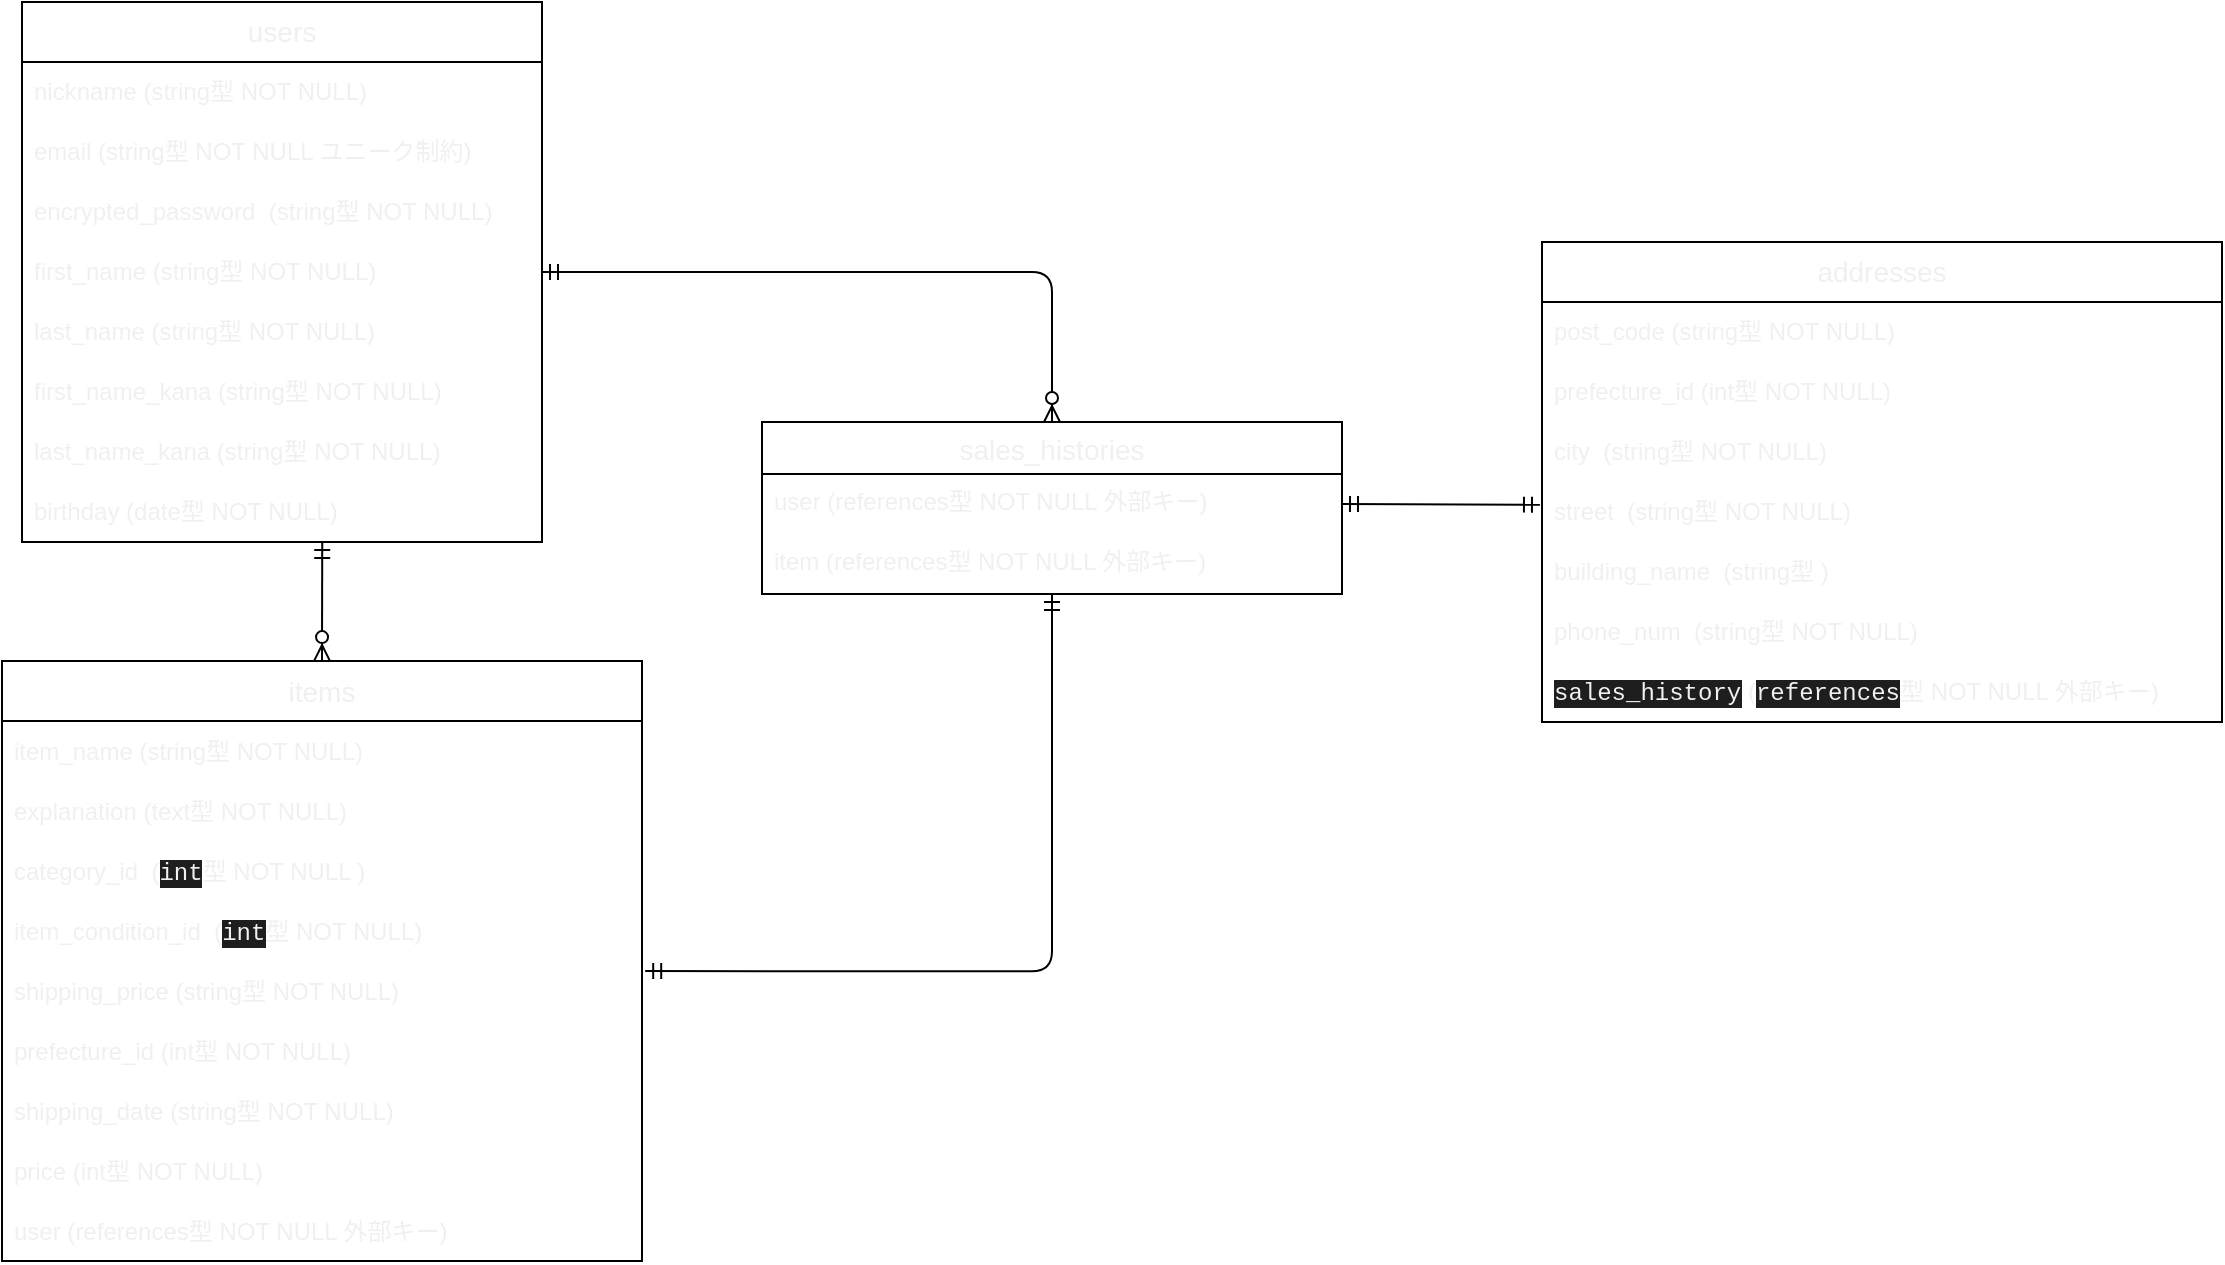 <mxfile>
    <diagram id="2JOnac3cLkm2V2njsAWX" name="Page-1">
        <mxGraphModel dx="1179" dy="827" grid="1" gridSize="10" guides="1" tooltips="1" connect="1" arrows="1" fold="1" page="1" pageScale="1" pageWidth="1654" pageHeight="1169" math="0" shadow="0">
            <root>
                <mxCell id="0"/>
                <mxCell id="1" parent="0"/>
                <mxCell id="30mw-3qFhg8Q6IXHA27u-4" value="&lt;font style=&quot;font-size: 14px;&quot;&gt;users&lt;/font&gt;" style="swimlane;fontStyle=0;childLayout=stackLayout;horizontal=1;startSize=30;horizontalStack=0;resizeParent=1;resizeParentMax=0;resizeLast=0;collapsible=1;marginBottom=0;whiteSpace=wrap;html=1;fontColor=#F0F0F0;" vertex="1" parent="1">
                    <mxGeometry x="450" y="180" width="260" height="270" as="geometry">
                        <mxRectangle x="30" y="310" width="80" height="30" as="alternateBounds"/>
                    </mxGeometry>
                </mxCell>
                <mxCell id="30mw-3qFhg8Q6IXHA27u-5" value="nickname&amp;nbsp;(string型 NOT NULL)" style="text;strokeColor=none;fillColor=none;align=left;verticalAlign=middle;spacingLeft=4;spacingRight=4;overflow=hidden;points=[[0,0.5],[1,0.5]];portConstraint=eastwest;rotatable=0;whiteSpace=wrap;html=1;fontColor=#F0F0F0;" vertex="1" parent="30mw-3qFhg8Q6IXHA27u-4">
                    <mxGeometry y="30" width="260" height="30" as="geometry"/>
                </mxCell>
                <mxCell id="30mw-3qFhg8Q6IXHA27u-6" value="email&amp;nbsp;(string型 NOT NULL ユニーク制約)" style="text;strokeColor=none;fillColor=none;align=left;verticalAlign=middle;spacingLeft=4;spacingRight=4;overflow=hidden;points=[[0,0.5],[1,0.5]];portConstraint=eastwest;rotatable=0;whiteSpace=wrap;html=1;fontColor=#F0F0F0;" vertex="1" parent="30mw-3qFhg8Q6IXHA27u-4">
                    <mxGeometry y="60" width="260" height="30" as="geometry"/>
                </mxCell>
                <mxCell id="30mw-3qFhg8Q6IXHA27u-7" value="encrypted_password&amp;nbsp;&amp;nbsp;(string型 NOT NULL)" style="text;strokeColor=none;fillColor=none;align=left;verticalAlign=middle;spacingLeft=4;spacingRight=4;overflow=hidden;points=[[0,0.5],[1,0.5]];portConstraint=eastwest;rotatable=0;whiteSpace=wrap;html=1;fontColor=#F0F0F0;" vertex="1" parent="30mw-3qFhg8Q6IXHA27u-4">
                    <mxGeometry y="90" width="260" height="30" as="geometry"/>
                </mxCell>
                <mxCell id="30mw-3qFhg8Q6IXHA27u-18" value="first_name&amp;nbsp;(string型 NOT NULL)" style="text;strokeColor=none;fillColor=none;align=left;verticalAlign=middle;spacingLeft=4;spacingRight=4;overflow=hidden;points=[[0,0.5],[1,0.5]];portConstraint=eastwest;rotatable=0;whiteSpace=wrap;html=1;fontColor=#F0F0F0;" vertex="1" parent="30mw-3qFhg8Q6IXHA27u-4">
                    <mxGeometry y="120" width="260" height="30" as="geometry"/>
                </mxCell>
                <mxCell id="30mw-3qFhg8Q6IXHA27u-17" value="last_name&amp;nbsp;(string型 NOT NULL)" style="text;strokeColor=none;fillColor=none;align=left;verticalAlign=middle;spacingLeft=4;spacingRight=4;overflow=hidden;points=[[0,0.5],[1,0.5]];portConstraint=eastwest;rotatable=0;whiteSpace=wrap;html=1;fontColor=#F0F0F0;" vertex="1" parent="30mw-3qFhg8Q6IXHA27u-4">
                    <mxGeometry y="150" width="260" height="30" as="geometry"/>
                </mxCell>
                <mxCell id="30mw-3qFhg8Q6IXHA27u-16" value="first_name_kana&amp;nbsp;(string型 NOT NULL)" style="text;strokeColor=none;fillColor=none;align=left;verticalAlign=middle;spacingLeft=4;spacingRight=4;overflow=hidden;points=[[0,0.5],[1,0.5]];portConstraint=eastwest;rotatable=0;whiteSpace=wrap;html=1;fontColor=#F0F0F0;" vertex="1" parent="30mw-3qFhg8Q6IXHA27u-4">
                    <mxGeometry y="180" width="260" height="30" as="geometry"/>
                </mxCell>
                <mxCell id="30mw-3qFhg8Q6IXHA27u-14" value="last_name_kana&amp;nbsp;(string型 NOT NULL)" style="text;strokeColor=none;fillColor=none;align=left;verticalAlign=middle;spacingLeft=4;spacingRight=4;overflow=hidden;points=[[0,0.5],[1,0.5]];portConstraint=eastwest;rotatable=0;whiteSpace=wrap;html=1;fontColor=#F0F0F0;" vertex="1" parent="30mw-3qFhg8Q6IXHA27u-4">
                    <mxGeometry y="210" width="260" height="30" as="geometry"/>
                </mxCell>
                <mxCell id="30mw-3qFhg8Q6IXHA27u-13" value="birthday&amp;nbsp;(date型 NOT NULL)" style="text;strokeColor=none;fillColor=none;align=left;verticalAlign=middle;spacingLeft=4;spacingRight=4;overflow=hidden;points=[[0,0.5],[1,0.5]];portConstraint=eastwest;rotatable=0;whiteSpace=wrap;html=1;fontColor=#F0F0F0;" vertex="1" parent="30mw-3qFhg8Q6IXHA27u-4">
                    <mxGeometry y="240" width="260" height="30" as="geometry"/>
                </mxCell>
                <mxCell id="30mw-3qFhg8Q6IXHA27u-42" value="&lt;font style=&quot;font-size: 14px;&quot;&gt;addresses&lt;/font&gt;" style="swimlane;fontStyle=0;childLayout=stackLayout;horizontal=1;startSize=30;horizontalStack=0;resizeParent=1;resizeParentMax=0;resizeLast=0;collapsible=1;marginBottom=0;whiteSpace=wrap;html=1;fontColor=#F0F0F0;" vertex="1" parent="1">
                    <mxGeometry x="1210" y="300" width="340" height="240" as="geometry"/>
                </mxCell>
                <mxCell id="30mw-3qFhg8Q6IXHA27u-43" value="post_code (string型 NOT NULL)" style="text;strokeColor=none;fillColor=none;align=left;verticalAlign=middle;spacingLeft=4;spacingRight=4;overflow=hidden;points=[[0,0.5],[1,0.5]];portConstraint=eastwest;rotatable=0;whiteSpace=wrap;html=1;fontColor=#F0F0F0;" vertex="1" parent="30mw-3qFhg8Q6IXHA27u-42">
                    <mxGeometry y="30" width="340" height="30" as="geometry"/>
                </mxCell>
                <mxCell id="30mw-3qFhg8Q6IXHA27u-44" value="prefecture_id (int型 NOT NULL)" style="text;strokeColor=none;fillColor=none;align=left;verticalAlign=middle;spacingLeft=4;spacingRight=4;overflow=hidden;points=[[0,0.5],[1,0.5]];portConstraint=eastwest;rotatable=0;whiteSpace=wrap;html=1;fontColor=#F0F0F0;" vertex="1" parent="30mw-3qFhg8Q6IXHA27u-42">
                    <mxGeometry y="60" width="340" height="30" as="geometry"/>
                </mxCell>
                <mxCell id="30mw-3qFhg8Q6IXHA27u-45" value="city&amp;nbsp;&amp;nbsp;(string型 NOT NULL)" style="text;strokeColor=none;fillColor=none;align=left;verticalAlign=middle;spacingLeft=4;spacingRight=4;overflow=hidden;points=[[0,0.5],[1,0.5]];portConstraint=eastwest;rotatable=0;whiteSpace=wrap;html=1;fontColor=#F0F0F0;" vertex="1" parent="30mw-3qFhg8Q6IXHA27u-42">
                    <mxGeometry y="90" width="340" height="30" as="geometry"/>
                </mxCell>
                <mxCell id="30mw-3qFhg8Q6IXHA27u-46" value="street&amp;nbsp;&amp;nbsp;(string型 NOT NULL)" style="text;strokeColor=none;fillColor=none;align=left;verticalAlign=middle;spacingLeft=4;spacingRight=4;overflow=hidden;points=[[0,0.5],[1,0.5]];portConstraint=eastwest;rotatable=0;whiteSpace=wrap;html=1;fontColor=#F0F0F0;" vertex="1" parent="30mw-3qFhg8Q6IXHA27u-42">
                    <mxGeometry y="120" width="340" height="30" as="geometry"/>
                </mxCell>
                <mxCell id="30mw-3qFhg8Q6IXHA27u-47" value="building_name&amp;nbsp; (string型 )" style="text;strokeColor=none;fillColor=none;align=left;verticalAlign=middle;spacingLeft=4;spacingRight=4;overflow=hidden;points=[[0,0.5],[1,0.5]];portConstraint=eastwest;rotatable=0;whiteSpace=wrap;html=1;fontColor=#F0F0F0;" vertex="1" parent="30mw-3qFhg8Q6IXHA27u-42">
                    <mxGeometry y="150" width="340" height="30" as="geometry"/>
                </mxCell>
                <mxCell id="30mw-3qFhg8Q6IXHA27u-48" value="phone_num&amp;nbsp; (string&lt;span style=&quot;background-color: initial;&quot;&gt;型 NOT NULL)&lt;/span&gt;" style="text;strokeColor=none;fillColor=none;align=left;verticalAlign=middle;spacingLeft=4;spacingRight=4;overflow=hidden;points=[[0,0.5],[1,0.5]];portConstraint=eastwest;rotatable=0;whiteSpace=wrap;html=1;fontColor=#F0F0F0;" vertex="1" parent="30mw-3qFhg8Q6IXHA27u-42">
                    <mxGeometry y="180" width="340" height="30" as="geometry"/>
                </mxCell>
                <mxCell id="30mw-3qFhg8Q6IXHA27u-51" value="&lt;font&gt;&lt;span style=&quot;background-color: rgb(30, 30, 30); font-family: Menlo, Monaco, &amp;quot;Courier New&amp;quot;, monospace;&quot;&gt;sales_history&lt;/span&gt;&amp;nbsp;(&lt;span style=&quot;background-color: rgb(30, 30, 30); font-family: Menlo, Monaco, &amp;quot;Courier New&amp;quot;, monospace;&quot;&gt;references&lt;/span&gt;&lt;span style=&quot;background-color: initial;&quot;&gt;型 NOT NULL 外部キー)&lt;/span&gt;&lt;/font&gt;" style="text;strokeColor=none;fillColor=none;align=left;verticalAlign=middle;spacingLeft=4;spacingRight=4;overflow=hidden;points=[[0,0.5],[1,0.5]];portConstraint=eastwest;rotatable=0;whiteSpace=wrap;html=1;fontColor=#F0F0F0;" vertex="1" parent="30mw-3qFhg8Q6IXHA27u-42">
                    <mxGeometry y="210" width="340" height="30" as="geometry"/>
                </mxCell>
                <mxCell id="30mw-3qFhg8Q6IXHA27u-20" value="&lt;font style=&quot;font-size: 14px;&quot;&gt;items&lt;/font&gt;" style="swimlane;fontStyle=0;childLayout=stackLayout;horizontal=1;startSize=30;horizontalStack=0;resizeParent=1;resizeParentMax=0;resizeLast=0;collapsible=1;marginBottom=0;whiteSpace=wrap;html=1;fontColor=#F0F0F0;" vertex="1" parent="1">
                    <mxGeometry x="440" y="509.55" width="320" height="300" as="geometry"/>
                </mxCell>
                <mxCell id="30mw-3qFhg8Q6IXHA27u-22" value="item_name&amp;nbsp;(string型 NOT NULL)" style="text;strokeColor=none;fillColor=none;align=left;verticalAlign=middle;spacingLeft=4;spacingRight=4;overflow=hidden;points=[[0,0.5],[1,0.5]];portConstraint=eastwest;rotatable=0;whiteSpace=wrap;html=1;fontColor=#F0F0F0;" vertex="1" parent="30mw-3qFhg8Q6IXHA27u-20">
                    <mxGeometry y="30" width="320" height="30" as="geometry"/>
                </mxCell>
                <mxCell id="30mw-3qFhg8Q6IXHA27u-28" value="explanation (text型 NOT NULL)" style="text;strokeColor=none;fillColor=none;align=left;verticalAlign=middle;spacingLeft=4;spacingRight=4;overflow=hidden;points=[[0,0.5],[1,0.5]];portConstraint=eastwest;rotatable=0;whiteSpace=wrap;html=1;fontColor=#F0F0F0;" vertex="1" parent="30mw-3qFhg8Q6IXHA27u-20">
                    <mxGeometry y="60" width="320" height="30" as="geometry"/>
                </mxCell>
                <mxCell id="30mw-3qFhg8Q6IXHA27u-29" value="category_id&amp;nbsp;&amp;nbsp;(&lt;span style=&quot;background-color: rgb(30, 30, 30); font-family: Menlo, Monaco, &amp;quot;Courier New&amp;quot;, monospace;&quot;&gt;int&lt;/span&gt;&lt;span style=&quot;background-color: initial;&quot;&gt;型 NOT NULL )&lt;/span&gt;" style="text;strokeColor=none;fillColor=none;align=left;verticalAlign=middle;spacingLeft=4;spacingRight=4;overflow=hidden;points=[[0,0.5],[1,0.5]];portConstraint=eastwest;rotatable=0;whiteSpace=wrap;html=1;fontColor=#F0F0F0;" vertex="1" parent="30mw-3qFhg8Q6IXHA27u-20">
                    <mxGeometry y="90" width="320" height="30" as="geometry"/>
                </mxCell>
                <mxCell id="30mw-3qFhg8Q6IXHA27u-27" value="item_condition_id&amp;nbsp;&amp;nbsp;(&lt;span style=&quot;background-color: rgb(30, 30, 30); font-family: Menlo, Monaco, &amp;quot;Courier New&amp;quot;, monospace;&quot;&gt;int&lt;/span&gt;&lt;span style=&quot;background-color: initial;&quot;&gt;型 NOT NULL)&lt;/span&gt;" style="text;strokeColor=none;fillColor=none;align=left;verticalAlign=middle;spacingLeft=4;spacingRight=4;overflow=hidden;points=[[0,0.5],[1,0.5]];portConstraint=eastwest;rotatable=0;whiteSpace=wrap;html=1;fontColor=#F0F0F0;" vertex="1" parent="30mw-3qFhg8Q6IXHA27u-20">
                    <mxGeometry y="120" width="320" height="30" as="geometry"/>
                </mxCell>
                <mxCell id="30mw-3qFhg8Q6IXHA27u-26" value="shipping_price&amp;nbsp;(string型 NOT NULL)" style="text;strokeColor=none;fillColor=none;align=left;verticalAlign=middle;spacingLeft=4;spacingRight=4;overflow=hidden;points=[[0,0.5],[1,0.5]];portConstraint=eastwest;rotatable=0;whiteSpace=wrap;html=1;fontColor=#F0F0F0;" vertex="1" parent="30mw-3qFhg8Q6IXHA27u-20">
                    <mxGeometry y="150" width="320" height="30" as="geometry"/>
                </mxCell>
                <mxCell id="30mw-3qFhg8Q6IXHA27u-25" value="prefecture_id (int型 NOT NULL)" style="text;strokeColor=none;fillColor=none;align=left;verticalAlign=middle;spacingLeft=4;spacingRight=4;overflow=hidden;points=[[0,0.5],[1,0.5]];portConstraint=eastwest;rotatable=0;whiteSpace=wrap;html=1;fontColor=#F0F0F0;" vertex="1" parent="30mw-3qFhg8Q6IXHA27u-20">
                    <mxGeometry y="180" width="320" height="30" as="geometry"/>
                </mxCell>
                <mxCell id="30mw-3qFhg8Q6IXHA27u-24" value="shipping_date&amp;nbsp;(string型 NOT NULL)" style="text;strokeColor=none;fillColor=none;align=left;verticalAlign=middle;spacingLeft=4;spacingRight=4;overflow=hidden;points=[[0,0.5],[1,0.5]];portConstraint=eastwest;rotatable=0;whiteSpace=wrap;html=1;fontColor=#F0F0F0;" vertex="1" parent="30mw-3qFhg8Q6IXHA27u-20">
                    <mxGeometry y="210" width="320" height="30" as="geometry"/>
                </mxCell>
                <mxCell id="30mw-3qFhg8Q6IXHA27u-30" value="price&amp;nbsp;(int型 NOT NULL)" style="text;strokeColor=none;fillColor=none;align=left;verticalAlign=middle;spacingLeft=4;spacingRight=4;overflow=hidden;points=[[0,0.5],[1,0.5]];portConstraint=eastwest;rotatable=0;whiteSpace=wrap;html=1;fontColor=#F0F0F0;" vertex="1" parent="30mw-3qFhg8Q6IXHA27u-20">
                    <mxGeometry y="240" width="320" height="30" as="geometry"/>
                </mxCell>
                <mxCell id="30mw-3qFhg8Q6IXHA27u-542" value="user (&lt;span style=&quot;&quot;&gt;references&lt;/span&gt;&lt;span style=&quot;background-color: initial;&quot;&gt;型 NOT NULL 外部キー)&lt;/span&gt;" style="text;strokeColor=none;fillColor=none;align=left;verticalAlign=middle;spacingLeft=4;spacingRight=4;overflow=hidden;points=[[0,0.5],[1,0.5]];portConstraint=eastwest;rotatable=0;whiteSpace=wrap;html=1;fontColor=#F0F0F0;" vertex="1" parent="30mw-3qFhg8Q6IXHA27u-20">
                    <mxGeometry y="270" width="320" height="30" as="geometry"/>
                </mxCell>
                <mxCell id="30mw-3qFhg8Q6IXHA27u-97" value="" style="fontSize=12;html=1;endArrow=ERzeroToMany;startArrow=ERmandOne;exitX=0.462;exitY=1.01;exitDx=0;exitDy=0;exitPerimeter=0;entryX=0.5;entryY=0;entryDx=0;entryDy=0;fontColor=#F0F0F0;" edge="1" parent="1" target="30mw-3qFhg8Q6IXHA27u-20">
                    <mxGeometry width="100" height="100" relative="1" as="geometry">
                        <mxPoint x="600.12" y="450.0" as="sourcePoint"/>
                        <mxPoint x="597" y="509.55" as="targetPoint"/>
                    </mxGeometry>
                </mxCell>
                <mxCell id="30mw-3qFhg8Q6IXHA27u-538" value="sales_histories" style="swimlane;fontStyle=0;childLayout=stackLayout;horizontal=1;startSize=26;horizontalStack=0;resizeParent=1;resizeParentMax=0;resizeLast=0;collapsible=1;marginBottom=0;align=center;fontSize=14;fontColor=#F0F0F0;" vertex="1" parent="1">
                    <mxGeometry x="820" y="390" width="290" height="86" as="geometry"/>
                </mxCell>
                <mxCell id="30mw-3qFhg8Q6IXHA27u-540" value="user (references型 NOT NULL 外部キー)" style="text;strokeColor=none;fillColor=none;spacingLeft=4;spacingRight=4;overflow=hidden;rotatable=0;points=[[0,0.5],[1,0.5]];portConstraint=eastwest;fontSize=12;fontColor=#F0F0F0;" vertex="1" parent="30mw-3qFhg8Q6IXHA27u-538">
                    <mxGeometry y="26" width="290" height="30" as="geometry"/>
                </mxCell>
                <mxCell id="30mw-3qFhg8Q6IXHA27u-539" value="item (references型 NOT NULL 外部キー)" style="text;strokeColor=none;fillColor=none;spacingLeft=4;spacingRight=4;overflow=hidden;rotatable=0;points=[[0,0.5],[1,0.5]];portConstraint=eastwest;fontSize=12;fontColor=#F0F0F0;" vertex="1" parent="30mw-3qFhg8Q6IXHA27u-538">
                    <mxGeometry y="56" width="290" height="30" as="geometry"/>
                </mxCell>
                <mxCell id="30mw-3qFhg8Q6IXHA27u-545" value="" style="fontSize=12;html=1;endArrow=ERmandOne;startArrow=ERmandOne;fontColor=#F0F0F0;entryX=0.5;entryY=1;entryDx=0;entryDy=0;edgeStyle=orthogonalEdgeStyle;exitX=1.005;exitY=0.167;exitDx=0;exitDy=0;exitPerimeter=0;" edge="1" parent="1" source="30mw-3qFhg8Q6IXHA27u-26" target="30mw-3qFhg8Q6IXHA27u-538">
                    <mxGeometry width="100" height="100" relative="1" as="geometry">
                        <mxPoint x="957" y="690" as="sourcePoint"/>
                        <mxPoint x="270" y="530" as="targetPoint"/>
                    </mxGeometry>
                </mxCell>
                <mxCell id="30mw-3qFhg8Q6IXHA27u-550" value="" style="fontSize=12;html=1;endArrow=ERmandOne;startArrow=ERmandOne;fontColor=#F0F0F0;exitX=1;exitY=0.5;exitDx=0;exitDy=0;entryX=-0.003;entryY=0.378;entryDx=0;entryDy=0;entryPerimeter=0;" edge="1" parent="1" source="30mw-3qFhg8Q6IXHA27u-540" target="30mw-3qFhg8Q6IXHA27u-46">
                    <mxGeometry width="100" height="100" relative="1" as="geometry">
                        <mxPoint x="1110" y="483" as="sourcePoint"/>
                        <mxPoint x="1200" y="430" as="targetPoint"/>
                    </mxGeometry>
                </mxCell>
                <mxCell id="30mw-3qFhg8Q6IXHA27u-552" value="" style="edgeStyle=orthogonalEdgeStyle;fontSize=12;html=1;endArrow=ERzeroToMany;startArrow=ERmandOne;fontColor=#F0F0F0;entryX=0.5;entryY=0;entryDx=0;entryDy=0;exitX=1;exitY=0.5;exitDx=0;exitDy=0;" edge="1" parent="1" source="30mw-3qFhg8Q6IXHA27u-18" target="30mw-3qFhg8Q6IXHA27u-538">
                    <mxGeometry width="100" height="100" relative="1" as="geometry">
                        <mxPoint x="810" y="280" as="sourcePoint"/>
                        <mxPoint x="910" y="180" as="targetPoint"/>
                    </mxGeometry>
                </mxCell>
            </root>
        </mxGraphModel>
    </diagram>
</mxfile>